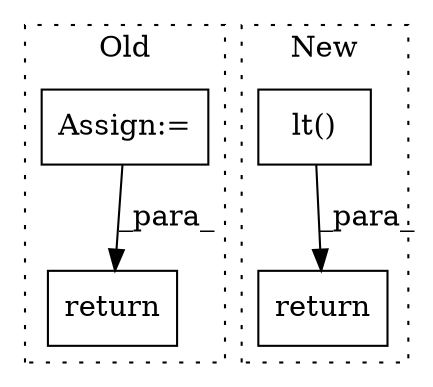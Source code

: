 digraph G {
subgraph cluster0 {
1 [label="return" a="93" s="1363" l="7" shape="box"];
4 [label="Assign:=" a="68" s="1308" l="3" shape="box"];
label = "Old";
style="dotted";
}
subgraph cluster1 {
2 [label="lt()" a="75" s="1389,1401" l="8,1" shape="box"];
3 [label="return" a="93" s="1378" l="7" shape="box"];
label = "New";
style="dotted";
}
2 -> 3 [label="_para_"];
4 -> 1 [label="_para_"];
}